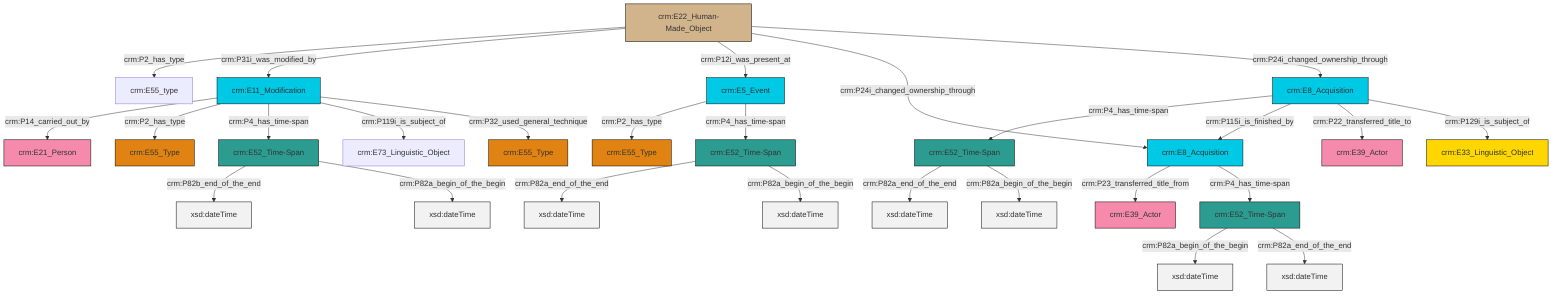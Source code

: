 graph TD
classDef Literal fill:#f2f2f2,stroke:#000000;
classDef CRM_Entity fill:#FFFFFF,stroke:#000000;
classDef Temporal_Entity fill:#00C9E6, stroke:#000000;
classDef Type fill:#E18312, stroke:#000000;
classDef Time-Span fill:#2C9C91, stroke:#000000;
classDef Appellation fill:#FFEB7F, stroke:#000000;
classDef Place fill:#008836, stroke:#000000;
classDef Persistent_Item fill:#B266B2, stroke:#000000;
classDef Conceptual_Object fill:#FFD700, stroke:#000000;
classDef Physical_Thing fill:#D2B48C, stroke:#000000;
classDef Actor fill:#f58aad, stroke:#000000;
classDef PC_Classes fill:#4ce600, stroke:#000000;
classDef Multi fill:#cccccc,stroke:#000000;

2["crm:E11_Modification"]:::Temporal_Entity -->|crm:P14_carried_out_by| 3["crm:E21_Person"]:::Actor
0["crm:E5_Event"]:::Temporal_Entity -->|crm:P2_has_type| 4["crm:E55_Type"]:::Type
5["crm:E8_Acquisition"]:::Temporal_Entity -->|crm:P4_has_time-span| 6["crm:E52_Time-Span"]:::Time-Span
7["crm:E22_Human-Made_Object"]:::Physical_Thing -->|crm:P2_has_type| 8["crm:E55_type"]:::Default
9["crm:E52_Time-Span"]:::Time-Span -->|crm:P82b_end_of_the_end| 10[xsd:dateTime]:::Literal
5["crm:E8_Acquisition"]:::Temporal_Entity -->|crm:P115i_is_finished_by| 11["crm:E8_Acquisition"]:::Temporal_Entity
5["crm:E8_Acquisition"]:::Temporal_Entity -->|crm:P22_transferred_title_to| 13["crm:E39_Actor"]:::Actor
11["crm:E8_Acquisition"]:::Temporal_Entity -->|crm:P23_transferred_title_from| 17["crm:E39_Actor"]:::Actor
7["crm:E22_Human-Made_Object"]:::Physical_Thing -->|crm:P31i_was_modified_by| 2["crm:E11_Modification"]:::Temporal_Entity
2["crm:E11_Modification"]:::Temporal_Entity -->|crm:P2_has_type| 15["crm:E55_Type"]:::Type
5["crm:E8_Acquisition"]:::Temporal_Entity -->|crm:P129i_is_subject_of| 19["crm:E33_Linguistic_Object"]:::Conceptual_Object
2["crm:E11_Modification"]:::Temporal_Entity -->|crm:P4_has_time-span| 9["crm:E52_Time-Span"]:::Time-Span
6["crm:E52_Time-Span"]:::Time-Span -->|crm:P82a_end_of_the_end| 21[xsd:dateTime]:::Literal
7["crm:E22_Human-Made_Object"]:::Physical_Thing -->|crm:P12i_was_present_at| 0["crm:E5_Event"]:::Temporal_Entity
2["crm:E11_Modification"]:::Temporal_Entity -->|crm:P119i_is_subject_of| 22["crm:E73_Linguistic_Object"]:::Default
24["crm:E52_Time-Span"]:::Time-Span -->|crm:P82a_begin_of_the_begin| 25[xsd:dateTime]:::Literal
27["crm:E52_Time-Span"]:::Time-Span -->|crm:P82a_end_of_the_end| 28[xsd:dateTime]:::Literal
7["crm:E22_Human-Made_Object"]:::Physical_Thing -->|crm:P24i_changed_ownership_through| 11["crm:E8_Acquisition"]:::Temporal_Entity
11["crm:E8_Acquisition"]:::Temporal_Entity -->|crm:P4_has_time-span| 24["crm:E52_Time-Span"]:::Time-Span
9["crm:E52_Time-Span"]:::Time-Span -->|crm:P82a_begin_of_the_begin| 34[xsd:dateTime]:::Literal
0["crm:E5_Event"]:::Temporal_Entity -->|crm:P4_has_time-span| 27["crm:E52_Time-Span"]:::Time-Span
27["crm:E52_Time-Span"]:::Time-Span -->|crm:P82a_begin_of_the_begin| 35[xsd:dateTime]:::Literal
24["crm:E52_Time-Span"]:::Time-Span -->|crm:P82a_end_of_the_end| 36[xsd:dateTime]:::Literal
2["crm:E11_Modification"]:::Temporal_Entity -->|crm:P32_used_general_technique| 39["crm:E55_Type"]:::Type
7["crm:E22_Human-Made_Object"]:::Physical_Thing -->|crm:P24i_changed_ownership_through| 5["crm:E8_Acquisition"]:::Temporal_Entity
6["crm:E52_Time-Span"]:::Time-Span -->|crm:P82a_begin_of_the_begin| 43[xsd:dateTime]:::Literal